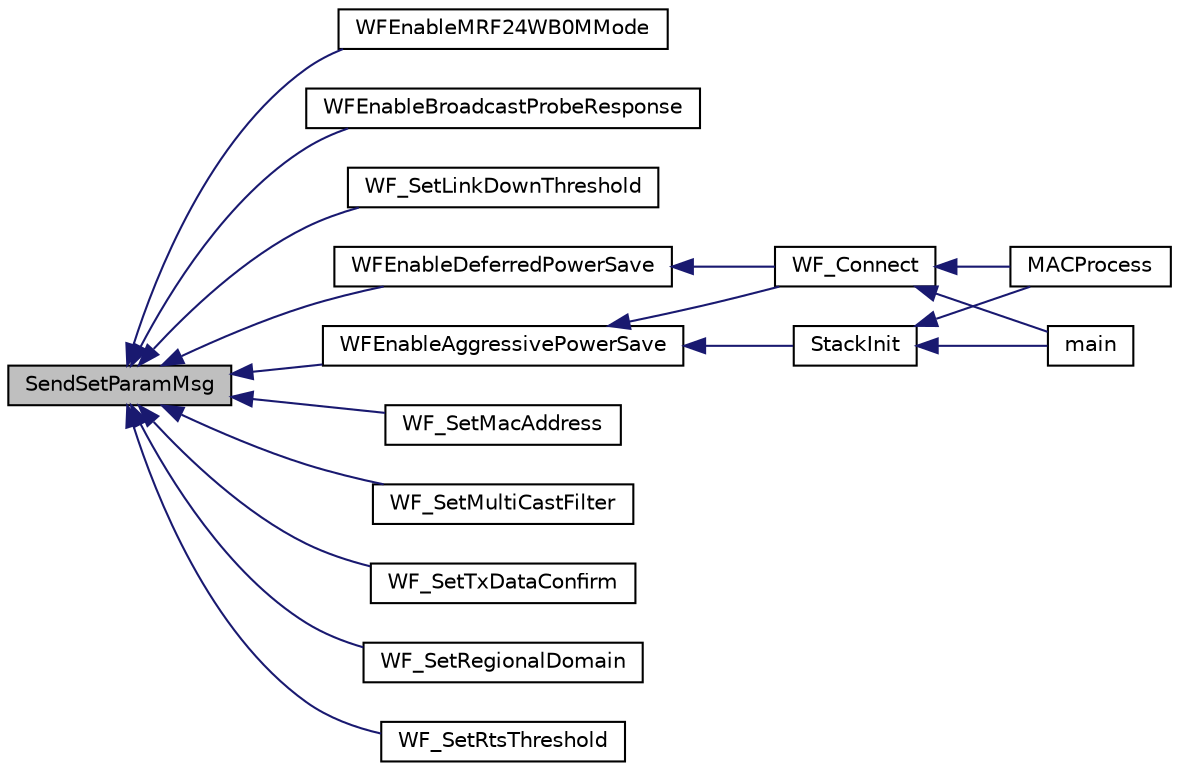 digraph "SendSetParamMsg"
{
  edge [fontname="Helvetica",fontsize="10",labelfontname="Helvetica",labelfontsize="10"];
  node [fontname="Helvetica",fontsize="10",shape=record];
  rankdir="LR";
  Node1 [label="SendSetParamMsg",height=0.2,width=0.4,color="black", fillcolor="grey75", style="filled", fontcolor="black"];
  Node1 -> Node2 [dir="back",color="midnightblue",fontsize="10",style="solid"];
  Node2 [label="WFEnableMRF24WB0MMode",height=0.2,width=0.4,color="black", fillcolor="white", style="filled",URL="$_w_f_param_msg_8c.html#a17ea790486f65453e9e08f3e7865ce51"];
  Node1 -> Node3 [dir="back",color="midnightblue",fontsize="10",style="solid"];
  Node3 [label="WFEnableBroadcastProbeResponse",height=0.2,width=0.4,color="black", fillcolor="white", style="filled",URL="$_w_f_param_msg_8c.html#ac28fb2ce2be506a1fe6995758407cfc7"];
  Node1 -> Node4 [dir="back",color="midnightblue",fontsize="10",style="solid"];
  Node4 [label="WF_SetLinkDownThreshold",height=0.2,width=0.4,color="black", fillcolor="white", style="filled",URL="$_w_f_param_msg_8c.html#aa7774366e4884e2c9882bc5b1a781655"];
  Node1 -> Node5 [dir="back",color="midnightblue",fontsize="10",style="solid"];
  Node5 [label="WFEnableDeferredPowerSave",height=0.2,width=0.4,color="black", fillcolor="white", style="filled",URL="$_w_f_param_msg_8c.html#a1d8cfa8a815c7981f1e907b555df8e03"];
  Node5 -> Node6 [dir="back",color="midnightblue",fontsize="10",style="solid"];
  Node6 [label="WF_Connect",height=0.2,width=0.4,color="black", fillcolor="white", style="filled",URL="$_main_demo_8c.html#a112a0c7a8a37f72cab76a6fcd3f4a4e1"];
  Node6 -> Node7 [dir="back",color="midnightblue",fontsize="10",style="solid"];
  Node7 [label="MACProcess",height=0.2,width=0.4,color="black", fillcolor="white", style="filled",URL="$_w_f_mac_8c.html#a74c4ae494d118879a5d3798a74c3b905"];
  Node6 -> Node8 [dir="back",color="midnightblue",fontsize="10",style="solid"];
  Node8 [label="main",height=0.2,width=0.4,color="black", fillcolor="white", style="filled",URL="$_main_demo_8c.html#a6288eba0f8e8ad3ab1544ad731eb7667"];
  Node1 -> Node9 [dir="back",color="midnightblue",fontsize="10",style="solid"];
  Node9 [label="WFEnableAggressivePowerSave",height=0.2,width=0.4,color="black", fillcolor="white", style="filled",URL="$_w_f_param_msg_8c.html#a0edd042310380fe3dd6a980abae84d16"];
  Node9 -> Node10 [dir="back",color="midnightblue",fontsize="10",style="solid"];
  Node10 [label="StackInit",height=0.2,width=0.4,color="black", fillcolor="white", style="filled",URL="$_stack_tsk_8c.html#af71915a2bb239ba8607e939c5943eb59"];
  Node10 -> Node7 [dir="back",color="midnightblue",fontsize="10",style="solid"];
  Node10 -> Node8 [dir="back",color="midnightblue",fontsize="10",style="solid"];
  Node9 -> Node6 [dir="back",color="midnightblue",fontsize="10",style="solid"];
  Node1 -> Node11 [dir="back",color="midnightblue",fontsize="10",style="solid"];
  Node11 [label="WF_SetMacAddress",height=0.2,width=0.4,color="black", fillcolor="white", style="filled",URL="$_w_f_param_msg_8c.html#a645f26804c3466979e43b401efc8642d"];
  Node1 -> Node12 [dir="back",color="midnightblue",fontsize="10",style="solid"];
  Node12 [label="WF_SetMultiCastFilter",height=0.2,width=0.4,color="black", fillcolor="white", style="filled",URL="$_w_f_param_msg_8c.html#a97517509be83045b855e76077617eb69"];
  Node1 -> Node13 [dir="back",color="midnightblue",fontsize="10",style="solid"];
  Node13 [label="WF_SetTxDataConfirm",height=0.2,width=0.4,color="black", fillcolor="white", style="filled",URL="$_w_f_param_msg_8c.html#a858ffdcbc130e449b0785d489690886d"];
  Node1 -> Node14 [dir="back",color="midnightblue",fontsize="10",style="solid"];
  Node14 [label="WF_SetRegionalDomain",height=0.2,width=0.4,color="black", fillcolor="white", style="filled",URL="$_w_f_param_msg_8c.html#a12a10bb7ff898ee4ef6d6a34d1c9ac6f"];
  Node1 -> Node15 [dir="back",color="midnightblue",fontsize="10",style="solid"];
  Node15 [label="WF_SetRtsThreshold",height=0.2,width=0.4,color="black", fillcolor="white", style="filled",URL="$_w_f_param_msg_8c.html#a4dbc47cd2474e7a49a608067a736882a"];
}
